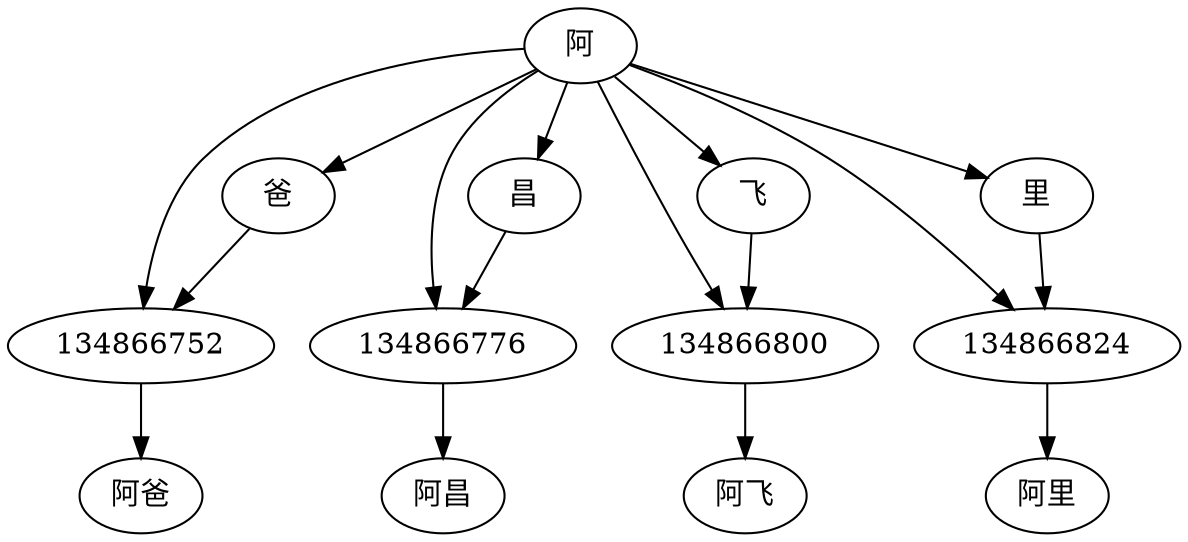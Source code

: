 digraph graphname {

	阿 -> 134866752;
	阿 -> 爸;
	阿 -> 134866776;
	阿 -> 昌;
	阿 -> 134866800;
	阿 -> 飞;
	阿 -> 134866824;
	阿 -> 里;
	爸 -> 134866752;
	昌 -> 134866776;
	飞 -> 134866800;
	里 -> 134866824;
	134866752 -> 阿爸;
	134866776 -> 阿昌;
	134866800 -> 阿飞;
	134866824 -> 阿里;

}

